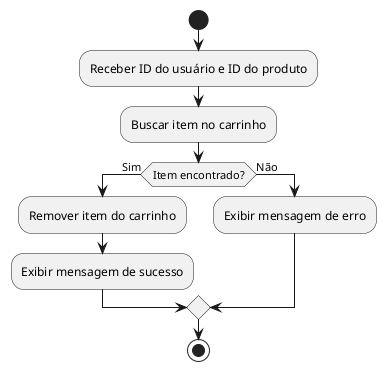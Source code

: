 @startuml
start

:Receber ID do usuário e ID do produto;
:Buscar item no carrinho;
if (Item encontrado?) then (Sim)
  :Remover item do carrinho;
  :Exibir mensagem de sucesso;
else (Não)
  :Exibir mensagem de erro;
endif

stop
@enduml